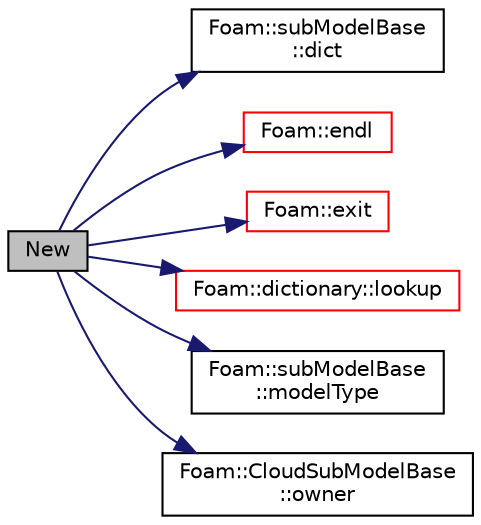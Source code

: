 digraph "New"
{
  bgcolor="transparent";
  edge [fontname="Helvetica",fontsize="10",labelfontname="Helvetica",labelfontsize="10"];
  node [fontname="Helvetica",fontsize="10",shape=record];
  rankdir="LR";
  Node1 [label="New",height=0.2,width=0.4,color="black", fillcolor="grey75", style="filled", fontcolor="black"];
  Node1 -> Node2 [color="midnightblue",fontsize="10",style="solid",fontname="Helvetica"];
  Node2 [label="Foam::subModelBase\l::dict",height=0.2,width=0.4,color="black",URL="$a02477.html#a193891e89d96c3d3699885e60fe0a609",tooltip="Return const access to the cloud dictionary. "];
  Node1 -> Node3 [color="midnightblue",fontsize="10",style="solid",fontname="Helvetica"];
  Node3 [label="Foam::endl",height=0.2,width=0.4,color="red",URL="$a10758.html#a2db8fe02a0d3909e9351bb4275b23ce4",tooltip="Add newline and flush stream. "];
  Node1 -> Node4 [color="midnightblue",fontsize="10",style="solid",fontname="Helvetica"];
  Node4 [label="Foam::exit",height=0.2,width=0.4,color="red",URL="$a10758.html#a06ca7250d8e89caf05243ec094843642"];
  Node1 -> Node5 [color="midnightblue",fontsize="10",style="solid",fontname="Helvetica"];
  Node5 [label="Foam::dictionary::lookup",height=0.2,width=0.4,color="red",URL="$a00524.html#a8baab402d653d6e789f67c57e23a5b59",tooltip="Find and return an entry data stream. "];
  Node1 -> Node6 [color="midnightblue",fontsize="10",style="solid",fontname="Helvetica"];
  Node6 [label="Foam::subModelBase\l::modelType",height=0.2,width=0.4,color="black",URL="$a02477.html#a813e5e477a8b6b06551cd516bbe48bde",tooltip="Return const access to the sub-model type. "];
  Node1 -> Node7 [color="midnightblue",fontsize="10",style="solid",fontname="Helvetica"];
  Node7 [label="Foam::CloudSubModelBase\l::owner",height=0.2,width=0.4,color="black",URL="$a00289.html#a6335ee485deb9e618ac66a9dc32a7a76",tooltip="Return const access to the owner cloud. "];
}

